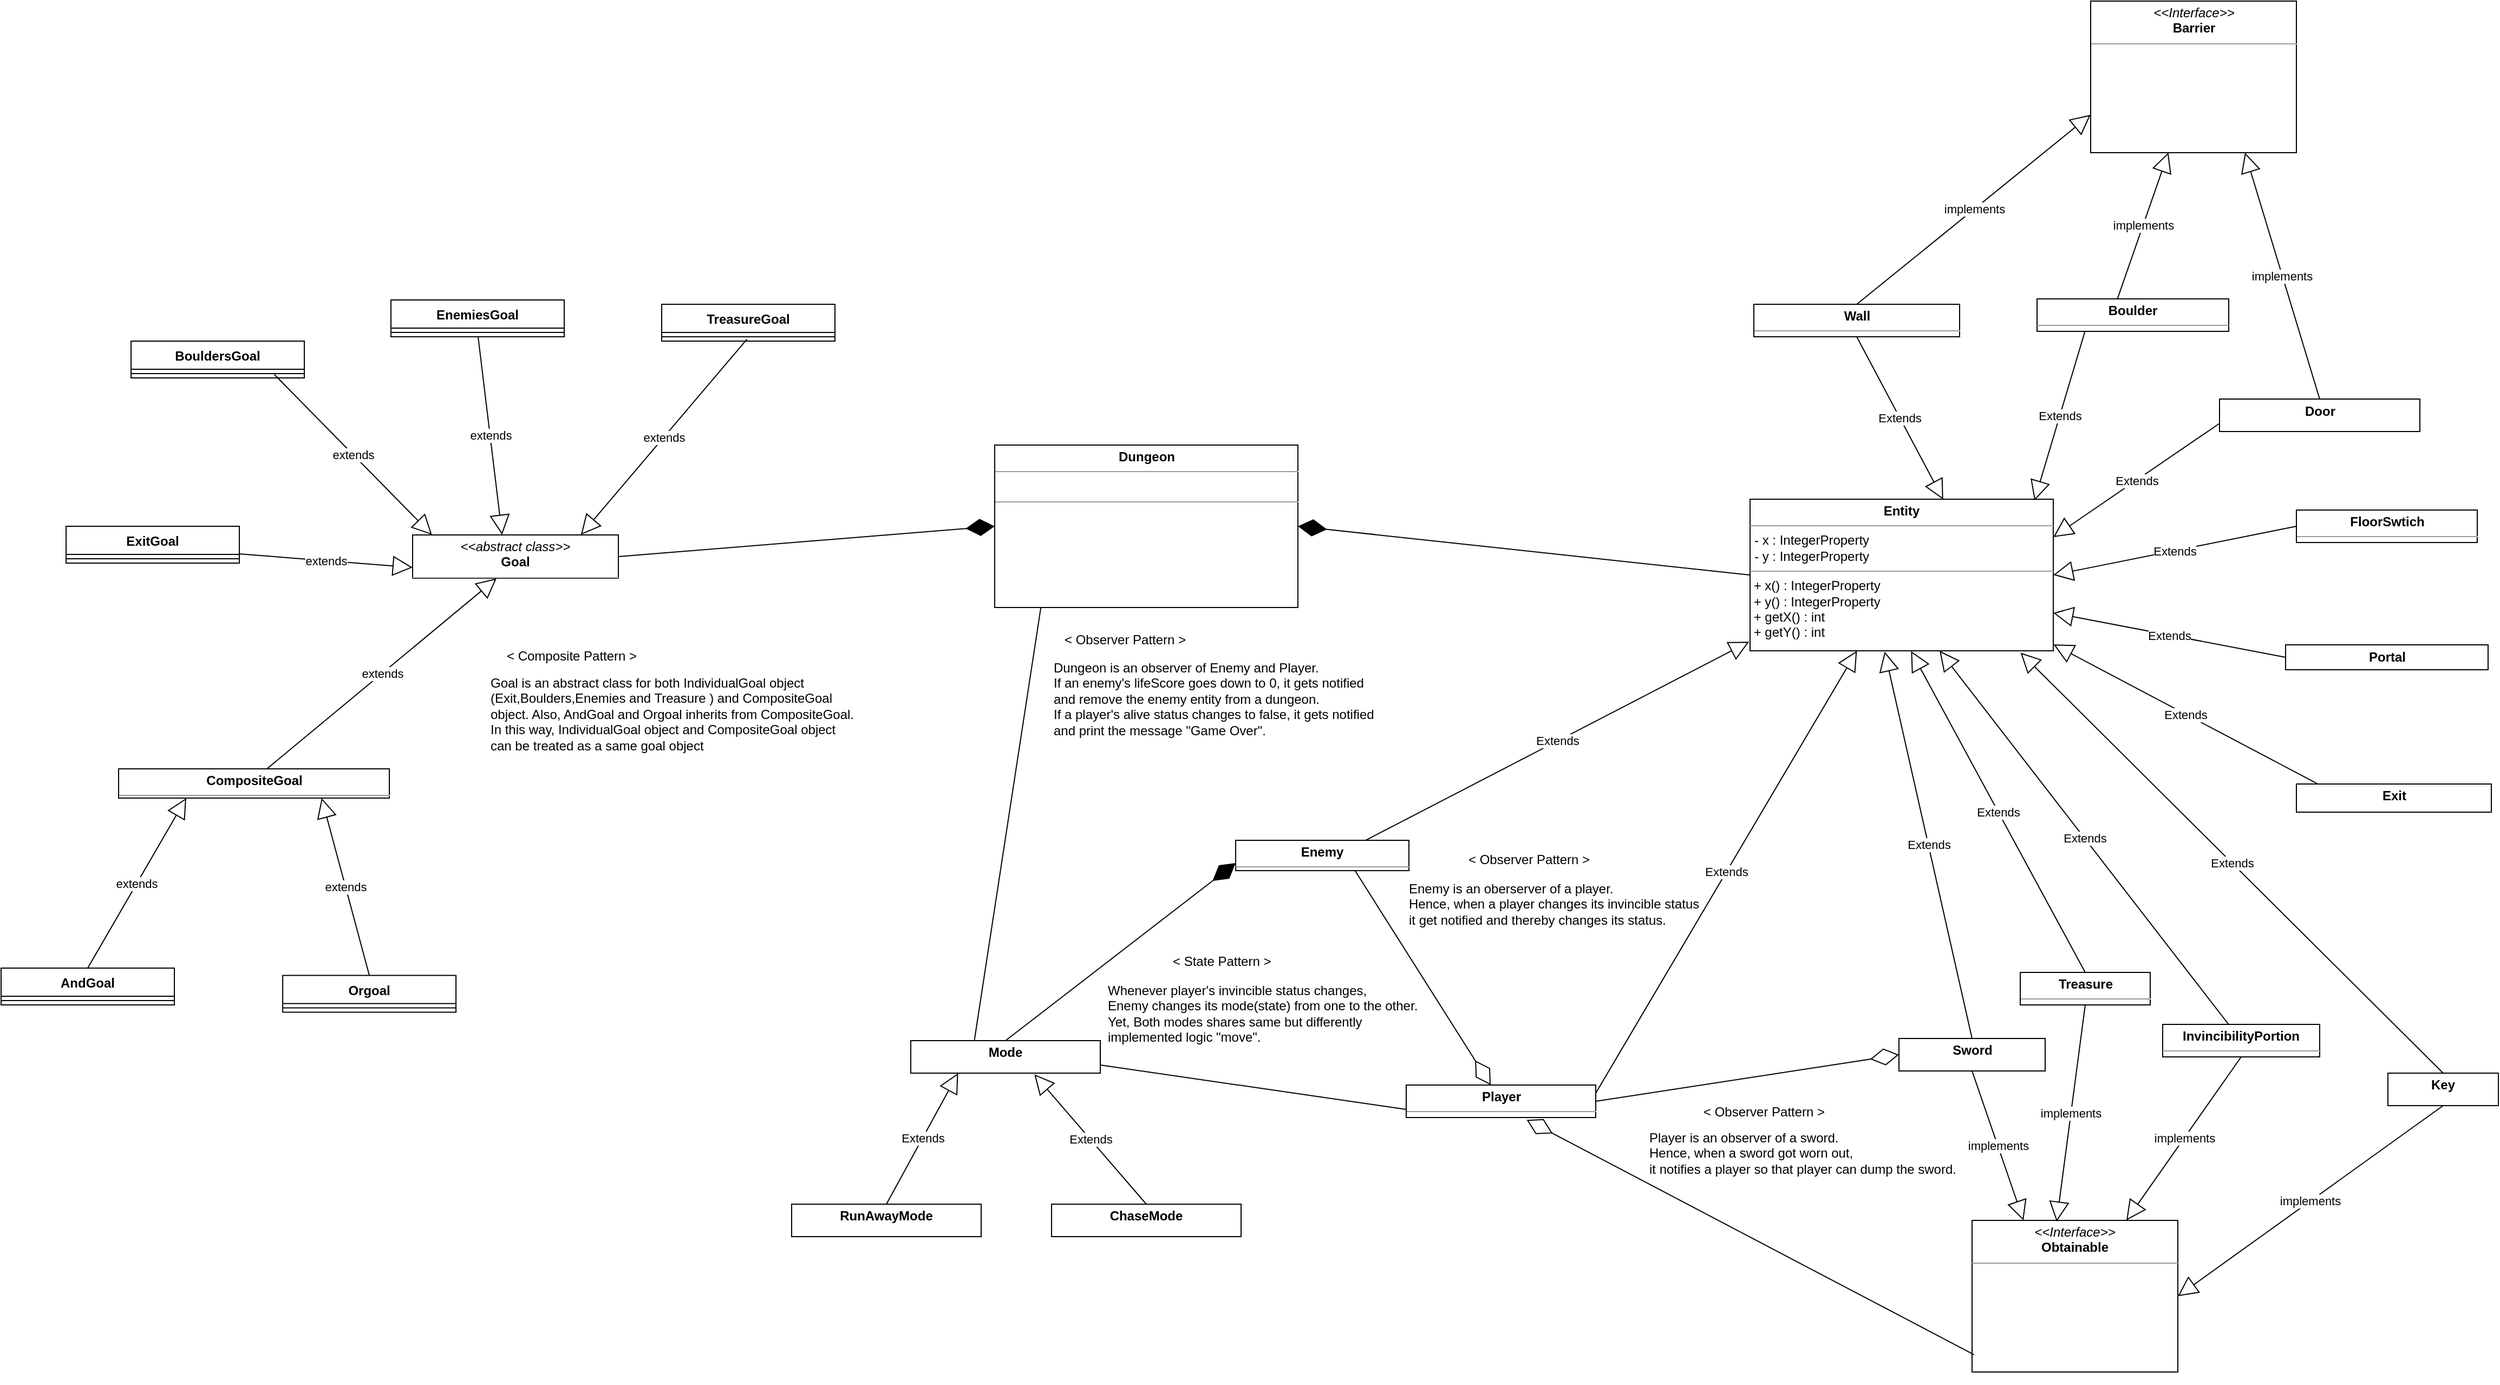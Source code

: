 <mxfile version="12.1.9" type="device" pages="1"><diagram id="E_0TSlWuM0WFDBcWWa2d" name="Page-1"><mxGraphModel dx="4567" dy="940" grid="1" gridSize="10" guides="1" tooltips="1" connect="1" arrows="1" fold="1" page="1" pageScale="1" pageWidth="850" pageHeight="1100" math="0" shadow="0"><root><mxCell id="0"/><mxCell id="1" parent="0"/><mxCell id="bR4U5tetPSgbfvwcqKnJ-1" value="&lt;p style=&quot;margin: 0px ; margin-top: 4px ; text-align: center&quot;&gt;&lt;b&gt;Dungeon&lt;/b&gt;&lt;br&gt;&lt;/p&gt;&lt;hr size=&quot;1&quot;&gt;&lt;p style=&quot;margin: 0px ; margin-left: 4px&quot;&gt;&lt;/p&gt;&lt;br&gt;&lt;hr size=&quot;1&quot;&gt;&lt;p style=&quot;margin: 0px ; margin-left: 4px&quot;&gt;&lt;br&gt;&lt;/p&gt;" style="verticalAlign=top;align=left;overflow=fill;fontSize=12;fontFamily=Helvetica;html=1;" parent="1" vertex="1"><mxGeometry x="-892.5" y="1360" width="280" height="150" as="geometry"/></mxCell><mxCell id="bR4U5tetPSgbfvwcqKnJ-4" value="&lt;p style=&quot;margin: 0px ; margin-top: 4px ; text-align: center&quot;&gt;&lt;b&gt;Entity&lt;/b&gt;&lt;br&gt;&lt;/p&gt;&lt;hr size=&quot;1&quot;&gt;&lt;p style=&quot;margin: 0px ; margin-left: 4px&quot;&gt;- x : IntegerProperty&lt;/p&gt;&lt;p style=&quot;margin: 0px ; margin-left: 4px&quot;&gt;- y : IntegerProperty&lt;/p&gt;&lt;hr size=&quot;1&quot;&gt;&lt;div&gt;&amp;nbsp;+ x() : IntegerProperty&lt;/div&gt;&lt;div&gt;&amp;nbsp;+ y() : IntegerProperty&lt;/div&gt;&lt;div&gt;&amp;nbsp;+ getX() : int &lt;/div&gt;&lt;div&gt;&amp;nbsp;+ getY() : int&lt;br&gt;&lt;/div&gt;" style="verticalAlign=top;align=left;overflow=fill;fontSize=12;fontFamily=Helvetica;html=1;" parent="1" vertex="1"><mxGeometry x="-195" y="1410" width="280" height="140" as="geometry"/></mxCell><mxCell id="bR4U5tetPSgbfvwcqKnJ-6" value="&lt;p style=&quot;margin: 0px ; margin-top: 4px ; text-align: center&quot;&gt;&lt;b&gt;Wall&lt;/b&gt;&lt;br&gt;&lt;/p&gt;&lt;hr size=&quot;1&quot;&gt;&lt;p style=&quot;margin: 0px ; margin-left: 4px&quot;&gt;- &lt;br&gt;&lt;/p&gt;&lt;hr size=&quot;1&quot;&gt;&lt;p style=&quot;margin: 0px ; margin-left: 4px&quot;&gt;+ &lt;br&gt;&lt;/p&gt;" style="verticalAlign=top;align=left;overflow=fill;fontSize=12;fontFamily=Helvetica;html=1;" parent="1" vertex="1"><mxGeometry x="-191.5" y="1230" width="190" height="30" as="geometry"/></mxCell><mxCell id="bR4U5tetPSgbfvwcqKnJ-33" value="Extends" style="endArrow=block;endSize=16;endFill=0;html=1;exitX=0.5;exitY=1;exitDx=0;exitDy=0;entryX=0.637;entryY=0.002;entryDx=0;entryDy=0;entryPerimeter=0;" parent="1" source="bR4U5tetPSgbfvwcqKnJ-6" target="bR4U5tetPSgbfvwcqKnJ-4" edge="1"><mxGeometry width="160" relative="1" as="geometry"><mxPoint x="579" y="2010.99" as="sourcePoint"/><mxPoint x="72.247" y="1520" as="targetPoint"/></mxGeometry></mxCell><mxCell id="bR4U5tetPSgbfvwcqKnJ-34" value="&lt;p style=&quot;margin: 0px ; margin-top: 4px ; text-align: center&quot;&gt;&lt;b&gt;Treasure&lt;/b&gt;&lt;br&gt;&lt;/p&gt;&lt;hr size=&quot;1&quot;&gt;&lt;p style=&quot;margin: 0px ; margin-left: 4px&quot;&gt;- &lt;br&gt;&lt;/p&gt;&lt;hr size=&quot;1&quot;&gt;&lt;p style=&quot;margin: 0px ; margin-left: 4px&quot;&gt;-&lt;br&gt;&lt;/p&gt;" style="verticalAlign=top;align=left;overflow=fill;fontSize=12;fontFamily=Helvetica;html=1;" parent="1" vertex="1"><mxGeometry x="54.5" y="1847" width="120" height="30" as="geometry"/></mxCell><mxCell id="bR4U5tetPSgbfvwcqKnJ-36" value="&lt;p style=&quot;margin: 0px ; margin-top: 4px ; text-align: center&quot;&gt;&lt;b&gt;Sword&lt;/b&gt;&lt;/p&gt;" style="verticalAlign=top;align=left;overflow=fill;fontSize=12;fontFamily=Helvetica;html=1;" parent="1" vertex="1"><mxGeometry x="-57.5" y="1908" width="135" height="30" as="geometry"/></mxCell><mxCell id="bR4U5tetPSgbfvwcqKnJ-37" value="&lt;p style=&quot;margin: 0px ; margin-top: 4px ; text-align: center&quot;&gt;&lt;b&gt;Key&lt;/b&gt;&lt;/p&gt;" style="verticalAlign=top;align=left;overflow=fill;fontSize=12;fontFamily=Helvetica;html=1;" parent="1" vertex="1"><mxGeometry x="394" y="1940" width="102" height="30" as="geometry"/></mxCell><mxCell id="bR4U5tetPSgbfvwcqKnJ-38" value="&lt;p style=&quot;margin: 0px ; margin-top: 4px ; text-align: center&quot;&gt;&lt;b&gt;InvincibilityPortion&lt;/b&gt;&lt;br&gt;&lt;/p&gt;&lt;hr size=&quot;1&quot;&gt;&lt;p style=&quot;margin: 0px ; margin-left: 4px&quot;&gt;-&amp;nbsp;&lt;/p&gt;&lt;hr size=&quot;1&quot;&gt;&lt;p style=&quot;margin: 0px ; margin-left: 4px&quot;&gt;-&lt;br&gt;&lt;/p&gt;" style="verticalAlign=top;align=left;overflow=fill;fontSize=12;fontFamily=Helvetica;html=1;" parent="1" vertex="1"><mxGeometry x="186" y="1895" width="145" height="30" as="geometry"/></mxCell><mxCell id="bR4U5tetPSgbfvwcqKnJ-43" value="&lt;p style=&quot;margin: 0px ; margin-top: 4px ; text-align: center&quot;&gt;&lt;b&gt;Boulder&lt;/b&gt;&lt;br&gt;&lt;/p&gt;&lt;hr size=&quot;1&quot;&gt;&lt;p style=&quot;margin: 0px ; margin-left: 4px&quot;&gt;&lt;br&gt;&lt;/p&gt;" style="verticalAlign=top;align=left;overflow=fill;fontSize=12;fontFamily=Helvetica;html=1;" parent="1" vertex="1"><mxGeometry x="70" y="1225" width="177" height="30" as="geometry"/></mxCell><mxCell id="bR4U5tetPSgbfvwcqKnJ-44" value="&lt;p style=&quot;margin: 0px ; margin-top: 4px ; text-align: center&quot;&gt;&lt;b&gt;Door&lt;/b&gt;&lt;/p&gt;" style="verticalAlign=top;align=left;overflow=fill;fontSize=12;fontFamily=Helvetica;html=1;" parent="1" vertex="1"><mxGeometry x="238.5" y="1317.5" width="185" height="30" as="geometry"/></mxCell><mxCell id="bR4U5tetPSgbfvwcqKnJ-45" value="&lt;p style=&quot;margin: 0px ; margin-top: 4px ; text-align: center&quot;&gt;&lt;b&gt;FloorSwtich&lt;/b&gt;&lt;br&gt;&lt;/p&gt;&lt;hr size=&quot;1&quot;&gt;&lt;p style=&quot;margin: 0px ; margin-left: 4px&quot;&gt;&lt;br&gt;&lt;/p&gt;" style="verticalAlign=top;align=left;overflow=fill;fontSize=12;fontFamily=Helvetica;html=1;" parent="1" vertex="1"><mxGeometry x="309.5" y="1420" width="167" height="30" as="geometry"/></mxCell><mxCell id="bR4U5tetPSgbfvwcqKnJ-46" value="&lt;p style=&quot;margin: 0px ; margin-top: 4px ; text-align: center&quot;&gt;&lt;b&gt;Portal&lt;/b&gt;&lt;br&gt;&lt;/p&gt;&lt;hr size=&quot;1&quot;&gt;&lt;p style=&quot;margin: 0px ; margin-left: 4px&quot;&gt;&lt;br&gt;&lt;/p&gt;" style="verticalAlign=top;align=left;overflow=fill;fontSize=12;fontFamily=Helvetica;html=1;" parent="1" vertex="1"><mxGeometry x="299.5" y="1544.5" width="187" height="23" as="geometry"/></mxCell><mxCell id="bR4U5tetPSgbfvwcqKnJ-47" value="Extends" style="endArrow=block;endSize=16;endFill=0;html=1;entryX=0.938;entryY=0.009;entryDx=0;entryDy=0;entryPerimeter=0;exitX=0.25;exitY=1;exitDx=0;exitDy=0;" parent="1" source="bR4U5tetPSgbfvwcqKnJ-43" target="bR4U5tetPSgbfvwcqKnJ-4" edge="1"><mxGeometry width="160" relative="1" as="geometry"><mxPoint x="120" y="1242" as="sourcePoint"/><mxPoint x="48.36" y="1390.28" as="targetPoint"/></mxGeometry></mxCell><mxCell id="bR4U5tetPSgbfvwcqKnJ-48" value="Extends" style="endArrow=block;endSize=16;endFill=0;html=1;exitX=0;exitY=0.75;exitDx=0;exitDy=0;entryX=1;entryY=0.25;entryDx=0;entryDy=0;" parent="1" source="bR4U5tetPSgbfvwcqKnJ-44" target="bR4U5tetPSgbfvwcqKnJ-4" edge="1"><mxGeometry width="160" relative="1" as="geometry"><mxPoint x="403.34" y="1101.99" as="sourcePoint"/><mxPoint x="158.4" y="1395.32" as="targetPoint"/></mxGeometry></mxCell><mxCell id="bR4U5tetPSgbfvwcqKnJ-49" value="Extends" style="endArrow=block;endSize=16;endFill=0;html=1;exitX=0;exitY=0.5;exitDx=0;exitDy=0;entryX=1;entryY=0.5;entryDx=0;entryDy=0;" parent="1" source="bR4U5tetPSgbfvwcqKnJ-45" target="bR4U5tetPSgbfvwcqKnJ-4" edge="1"><mxGeometry width="160" relative="1" as="geometry"><mxPoint x="710" y="1217.5" as="sourcePoint"/><mxPoint x="150" y="1425" as="targetPoint"/></mxGeometry></mxCell><mxCell id="bR4U5tetPSgbfvwcqKnJ-50" value="Extends" style="endArrow=block;endSize=16;endFill=0;html=1;exitX=0;exitY=0.5;exitDx=0;exitDy=0;entryX=1;entryY=0.75;entryDx=0;entryDy=0;" parent="1" source="bR4U5tetPSgbfvwcqKnJ-46" target="bR4U5tetPSgbfvwcqKnJ-4" edge="1"><mxGeometry width="160" relative="1" as="geometry"><mxPoint x="710" y="1415" as="sourcePoint"/><mxPoint x="150" y="1460" as="targetPoint"/></mxGeometry></mxCell><mxCell id="bR4U5tetPSgbfvwcqKnJ-53" value="&lt;p style=&quot;margin: 0px ; margin-top: 4px ; text-align: center&quot;&gt;&lt;b&gt;CompositeGoal&lt;/b&gt;&lt;br&gt;&lt;/p&gt;&lt;hr size=&quot;1&quot;&gt;&lt;p style=&quot;margin: 0px ; margin-left: 4px&quot;&gt;&lt;br&gt;&lt;/p&gt;" style="verticalAlign=top;align=left;overflow=fill;fontSize=12;fontFamily=Helvetica;html=1;" parent="1" vertex="1"><mxGeometry x="-1701.5" y="1659" width="250" height="27" as="geometry"/></mxCell><mxCell id="bR4U5tetPSgbfvwcqKnJ-56" value="extends" style="endArrow=block;endSize=16;endFill=0;html=1;entryX=0.094;entryY=-0.003;entryDx=0;entryDy=0;exitX=0.827;exitY=0.601;exitDx=0;exitDy=0;exitPerimeter=0;entryPerimeter=0;" parent="1" source="Dd_zekx3HYNFnFMwgpyJ-26" target="CNLxFjKeIDIiZvCMKy5o-73" edge="1"><mxGeometry width="160" relative="1" as="geometry"><mxPoint x="-1578" y="1343" as="sourcePoint"/><mxPoint x="-1438.1" y="1428.59" as="targetPoint"/></mxGeometry></mxCell><mxCell id="bR4U5tetPSgbfvwcqKnJ-57" value="extends" style="endArrow=block;endSize=16;endFill=0;html=1;entryX=0.75;entryY=1;entryDx=0;entryDy=0;exitX=0.5;exitY=0;exitDx=0;exitDy=0;" parent="1" source="Dd_zekx3HYNFnFMwgpyJ-20" target="bR4U5tetPSgbfvwcqKnJ-53" edge="1"><mxGeometry width="160" relative="1" as="geometry"><mxPoint x="-1440" y="1613" as="sourcePoint"/><mxPoint x="-1520" y="1573" as="targetPoint"/></mxGeometry></mxCell><mxCell id="bR4U5tetPSgbfvwcqKnJ-58" value="" style="endArrow=diamondThin;endFill=1;endSize=24;html=1;exitX=1;exitY=0.5;exitDx=0;exitDy=0;entryX=0;entryY=0.5;entryDx=0;entryDy=0;" parent="1" source="CNLxFjKeIDIiZvCMKy5o-73" target="bR4U5tetPSgbfvwcqKnJ-1" edge="1"><mxGeometry width="160" relative="1" as="geometry"><mxPoint x="-1251.52" y="1477.516" as="sourcePoint"/><mxPoint x="-140" y="1020" as="targetPoint"/></mxGeometry></mxCell><mxCell id="bR4U5tetPSgbfvwcqKnJ-59" value="" style="endArrow=diamondThin;endFill=1;endSize=24;html=1;exitX=0;exitY=0.5;exitDx=0;exitDy=0;entryX=1;entryY=0.5;entryDx=0;entryDy=0;" parent="1" source="bR4U5tetPSgbfvwcqKnJ-4" target="bR4U5tetPSgbfvwcqKnJ-1" edge="1"><mxGeometry width="160" relative="1" as="geometry"><mxPoint x="-900" y="1497.5" as="sourcePoint"/><mxPoint x="-640" y="1460" as="targetPoint"/></mxGeometry></mxCell><mxCell id="bR4U5tetPSgbfvwcqKnJ-63" value="&amp;lt; State Pattern &amp;gt;" style="text;html=1;resizable=0;points=[];autosize=1;align=left;verticalAlign=top;spacingTop=-4;" parent="1" vertex="1"><mxGeometry x="-730" y="1827" width="110" height="20" as="geometry"/></mxCell><mxCell id="bR4U5tetPSgbfvwcqKnJ-64" value="&lt;p style=&quot;margin: 0px ; margin-top: 4px ; text-align: center&quot;&gt;&lt;b&gt;Exit&lt;/b&gt;&lt;/p&gt;" style="verticalAlign=top;align=left;overflow=fill;fontSize=12;fontFamily=Helvetica;html=1;" parent="1" vertex="1"><mxGeometry x="309.5" y="1673" width="180" height="26" as="geometry"/></mxCell><mxCell id="bR4U5tetPSgbfvwcqKnJ-65" value="Extends" style="endArrow=block;endSize=16;endFill=0;html=1;exitX=0.111;exitY=0.004;exitDx=0;exitDy=0;entryX=1.001;entryY=0.958;entryDx=0;entryDy=0;entryPerimeter=0;exitPerimeter=0;" parent="1" source="bR4U5tetPSgbfvwcqKnJ-64" target="bR4U5tetPSgbfvwcqKnJ-4" edge="1"><mxGeometry width="160" relative="1" as="geometry"><mxPoint x="542.5" y="1542.5" as="sourcePoint"/><mxPoint x="150" y="1495" as="targetPoint"/></mxGeometry></mxCell><mxCell id="Dd_zekx3HYNFnFMwgpyJ-5" value="AndGoal" style="swimlane;fontStyle=1;align=center;verticalAlign=top;childLayout=stackLayout;horizontal=1;startSize=26;horizontalStack=0;resizeParent=1;resizeParentMax=0;resizeLast=0;collapsible=1;marginBottom=0;" parent="1" vertex="1"><mxGeometry x="-1810" y="1843" width="160" height="34" as="geometry"/></mxCell><mxCell id="Dd_zekx3HYNFnFMwgpyJ-7" value="" style="line;strokeWidth=1;fillColor=none;align=left;verticalAlign=middle;spacingTop=-1;spacingLeft=3;spacingRight=3;rotatable=0;labelPosition=right;points=[];portConstraint=eastwest;" parent="Dd_zekx3HYNFnFMwgpyJ-5" vertex="1"><mxGeometry y="26" width="160" height="8" as="geometry"/></mxCell><mxCell id="Dd_zekx3HYNFnFMwgpyJ-20" value="Orgoal" style="swimlane;fontStyle=1;align=center;verticalAlign=top;childLayout=stackLayout;horizontal=1;startSize=26;horizontalStack=0;resizeParent=1;resizeParentMax=0;resizeLast=0;collapsible=1;marginBottom=0;" parent="1" vertex="1"><mxGeometry x="-1549.95" y="1849.75" width="160" height="34" as="geometry"/></mxCell><mxCell id="Dd_zekx3HYNFnFMwgpyJ-22" value="" style="line;strokeWidth=1;fillColor=none;align=left;verticalAlign=middle;spacingTop=-1;spacingLeft=3;spacingRight=3;rotatable=0;labelPosition=right;points=[];portConstraint=eastwest;" parent="Dd_zekx3HYNFnFMwgpyJ-20" vertex="1"><mxGeometry y="26" width="160" height="8" as="geometry"/></mxCell><mxCell id="Dd_zekx3HYNFnFMwgpyJ-24" value="BouldersGoal" style="swimlane;fontStyle=1;align=center;verticalAlign=top;childLayout=stackLayout;horizontal=1;startSize=26;horizontalStack=0;resizeParent=1;resizeParentMax=0;resizeLast=0;collapsible=1;marginBottom=0;" parent="1" vertex="1"><mxGeometry x="-1690" y="1264" width="160" height="34" as="geometry"/></mxCell><mxCell id="Dd_zekx3HYNFnFMwgpyJ-26" value="" style="line;strokeWidth=1;fillColor=none;align=left;verticalAlign=middle;spacingTop=-1;spacingLeft=3;spacingRight=3;rotatable=0;labelPosition=right;points=[];portConstraint=eastwest;" parent="Dd_zekx3HYNFnFMwgpyJ-24" vertex="1"><mxGeometry y="26" width="160" height="8" as="geometry"/></mxCell><mxCell id="Dd_zekx3HYNFnFMwgpyJ-32" value="extends" style="endArrow=block;endSize=16;endFill=0;html=1;entryX=0.25;entryY=1;entryDx=0;entryDy=0;exitX=0.5;exitY=0;exitDx=0;exitDy=0;" parent="1" source="Dd_zekx3HYNFnFMwgpyJ-5" target="bR4U5tetPSgbfvwcqKnJ-53" edge="1"><mxGeometry width="160" relative="1" as="geometry"><mxPoint x="-1530" y="1793" as="sourcePoint"/><mxPoint x="-1670" y="1694.5" as="targetPoint"/></mxGeometry></mxCell><mxCell id="Dd_zekx3HYNFnFMwgpyJ-33" value="extends" style="endArrow=block;endSize=16;endFill=0;html=1;entryX=0.408;entryY=1.003;entryDx=0;entryDy=0;entryPerimeter=0;exitX=0.55;exitY=-0.016;exitDx=0;exitDy=0;exitPerimeter=0;" parent="1" source="bR4U5tetPSgbfvwcqKnJ-53" target="CNLxFjKeIDIiZvCMKy5o-73" edge="1"><mxGeometry width="160" relative="1" as="geometry"><mxPoint x="-1665" y="1543" as="sourcePoint"/><mxPoint x="-1416.44" y="1534.404" as="targetPoint"/></mxGeometry></mxCell><mxCell id="Dd_zekx3HYNFnFMwgpyJ-34" value="EnemiesGoal" style="swimlane;fontStyle=1;align=center;verticalAlign=top;childLayout=stackLayout;horizontal=1;startSize=26;horizontalStack=0;resizeParent=1;resizeParentMax=0;resizeLast=0;collapsible=1;marginBottom=0;" parent="1" vertex="1"><mxGeometry x="-1450" y="1226" width="160" height="34" as="geometry"/></mxCell><mxCell id="Dd_zekx3HYNFnFMwgpyJ-36" value="" style="line;strokeWidth=1;fillColor=none;align=left;verticalAlign=middle;spacingTop=-1;spacingLeft=3;spacingRight=3;rotatable=0;labelPosition=right;points=[];portConstraint=eastwest;" parent="Dd_zekx3HYNFnFMwgpyJ-34" vertex="1"><mxGeometry y="26" width="160" height="8" as="geometry"/></mxCell><mxCell id="Dd_zekx3HYNFnFMwgpyJ-39" value="TreasureGoal" style="swimlane;fontStyle=1;align=center;verticalAlign=top;childLayout=stackLayout;horizontal=1;startSize=26;horizontalStack=0;resizeParent=1;resizeParentMax=0;resizeLast=0;collapsible=1;marginBottom=0;" parent="1" vertex="1"><mxGeometry x="-1200" y="1230" width="160" height="34" as="geometry"/></mxCell><mxCell id="Dd_zekx3HYNFnFMwgpyJ-41" value="" style="line;strokeWidth=1;fillColor=none;align=left;verticalAlign=middle;spacingTop=-1;spacingLeft=3;spacingRight=3;rotatable=0;labelPosition=right;points=[];portConstraint=eastwest;" parent="Dd_zekx3HYNFnFMwgpyJ-39" vertex="1"><mxGeometry y="26" width="160" height="8" as="geometry"/></mxCell><mxCell id="Dd_zekx3HYNFnFMwgpyJ-43" value="extends" style="endArrow=block;endSize=16;endFill=0;html=1;exitX=0.492;exitY=0.793;exitDx=0;exitDy=0;entryX=0.818;entryY=-0.003;entryDx=0;entryDy=0;exitPerimeter=0;entryPerimeter=0;" parent="1" source="Dd_zekx3HYNFnFMwgpyJ-41" target="CNLxFjKeIDIiZvCMKy5o-73" edge="1"><mxGeometry width="160" relative="1" as="geometry"><mxPoint x="-1130.4" y="1287.004" as="sourcePoint"/><mxPoint x="-1257.98" y="1429.226" as="targetPoint"/></mxGeometry></mxCell><mxCell id="Dd_zekx3HYNFnFMwgpyJ-44" value="ExitGoal" style="swimlane;fontStyle=1;align=center;verticalAlign=top;childLayout=stackLayout;horizontal=1;startSize=26;horizontalStack=0;resizeParent=1;resizeParentMax=0;resizeLast=0;collapsible=1;marginBottom=0;" parent="1" vertex="1"><mxGeometry x="-1750" y="1435" width="160" height="34" as="geometry"/></mxCell><mxCell id="Dd_zekx3HYNFnFMwgpyJ-46" value="" style="line;strokeWidth=1;fillColor=none;align=left;verticalAlign=middle;spacingTop=-1;spacingLeft=3;spacingRight=3;rotatable=0;labelPosition=right;points=[];portConstraint=eastwest;" parent="Dd_zekx3HYNFnFMwgpyJ-44" vertex="1"><mxGeometry y="26" width="160" height="8" as="geometry"/></mxCell><mxCell id="CNLxFjKeIDIiZvCMKy5o-1" value="extends" style="endArrow=block;endSize=16;endFill=0;html=1;entryX=0;entryY=0.75;entryDx=0;entryDy=0;exitX=1;exitY=0.75;exitDx=0;exitDy=0;" parent="1" source="Dd_zekx3HYNFnFMwgpyJ-44" target="CNLxFjKeIDIiZvCMKy5o-73" edge="1"><mxGeometry width="160" relative="1" as="geometry"><mxPoint x="-1659.52" y="1473.856" as="sourcePoint"/><mxPoint x="-1441.9" y="1475.4" as="targetPoint"/></mxGeometry></mxCell><mxCell id="bR4U5tetPSgbfvwcqKnJ-3" value="&lt;p style=&quot;margin: 0px ; margin-top: 4px ; text-align: center&quot;&gt;&lt;b&gt;Player&lt;/b&gt;&lt;br&gt;&lt;/p&gt;&lt;hr size=&quot;1&quot;&gt;&lt;p style=&quot;margin: 0px ; margin-left: 4px&quot;&gt;&lt;br&gt;&lt;/p&gt;" style="verticalAlign=top;align=left;overflow=fill;fontSize=12;fontFamily=Helvetica;html=1;" parent="1" vertex="1"><mxGeometry x="-512.5" y="1951" width="175" height="30" as="geometry"/></mxCell><mxCell id="bR4U5tetPSgbfvwcqKnJ-26" value="&lt;p style=&quot;margin: 0px ; margin-top: 4px ; text-align: center&quot;&gt;&lt;b&gt;Enemy&lt;/b&gt;&lt;br&gt;&lt;/p&gt;&lt;hr size=&quot;1&quot;&gt;&lt;p style=&quot;margin: 0px ; margin-left: 4px&quot;&gt;&lt;br&gt;&lt;/p&gt;" style="verticalAlign=top;align=left;overflow=fill;fontSize=12;fontFamily=Helvetica;html=1;" parent="1" vertex="1"><mxGeometry x="-670" y="1725" width="160" height="28" as="geometry"/></mxCell><mxCell id="CNLxFjKeIDIiZvCMKy5o-11" value="Extends" style="endArrow=block;endSize=16;endFill=0;html=1;exitX=0.5;exitY=0;exitDx=0;exitDy=0;entryX=0.444;entryY=1.005;entryDx=0;entryDy=0;entryPerimeter=0;" parent="1" source="bR4U5tetPSgbfvwcqKnJ-36" target="bR4U5tetPSgbfvwcqKnJ-4" edge="1"><mxGeometry width="160" relative="1" as="geometry"><mxPoint x="453.48" y="1634.104" as="sourcePoint"/><mxPoint x="-80" y="1552" as="targetPoint"/></mxGeometry></mxCell><mxCell id="CNLxFjKeIDIiZvCMKy5o-12" value="Extends" style="endArrow=block;endSize=16;endFill=0;html=1;exitX=0.5;exitY=0;exitDx=0;exitDy=0;entryX=0.531;entryY=1.002;entryDx=0;entryDy=0;entryPerimeter=0;" parent="1" source="bR4U5tetPSgbfvwcqKnJ-34" target="bR4U5tetPSgbfvwcqKnJ-4" edge="1"><mxGeometry width="160" relative="1" as="geometry"><mxPoint x="-282.5" y="1675" as="sourcePoint"/><mxPoint x="-115.0" y="1560" as="targetPoint"/></mxGeometry></mxCell><mxCell id="CNLxFjKeIDIiZvCMKy5o-13" value="Extends" style="endArrow=block;endSize=16;endFill=0;html=1;entryX=0.625;entryY=1;entryDx=0;entryDy=0;entryPerimeter=0;" parent="1" source="bR4U5tetPSgbfvwcqKnJ-38" target="bR4U5tetPSgbfvwcqKnJ-4" edge="1"><mxGeometry width="160" relative="1" as="geometry"><mxPoint x="-155.0" y="1720" as="sourcePoint"/><mxPoint x="-115.0" y="1560" as="targetPoint"/></mxGeometry></mxCell><mxCell id="CNLxFjKeIDIiZvCMKy5o-14" value="Extends" style="endArrow=block;endSize=16;endFill=0;html=1;entryX=0.892;entryY=1.012;entryDx=0;entryDy=0;entryPerimeter=0;exitX=0.5;exitY=0;exitDx=0;exitDy=0;" parent="1" source="bR4U5tetPSgbfvwcqKnJ-37" target="bR4U5tetPSgbfvwcqKnJ-4" edge="1"><mxGeometry width="160" relative="1" as="geometry"><mxPoint x="-5.737" y="1830" as="sourcePoint"/><mxPoint x="-10.0" y="1560" as="targetPoint"/></mxGeometry></mxCell><mxCell id="CNLxFjKeIDIiZvCMKy5o-20" value="&lt;p style=&quot;margin: 0px ; margin-top: 4px ; text-align: center&quot;&gt;&lt;b&gt;Mode&lt;/b&gt;&lt;/p&gt;" style="verticalAlign=top;align=left;overflow=fill;fontSize=12;fontFamily=Helvetica;html=1;" parent="1" vertex="1"><mxGeometry x="-970" y="1910" width="175" height="30" as="geometry"/></mxCell><mxCell id="CNLxFjKeIDIiZvCMKy5o-22" value="&lt;p style=&quot;margin: 0px ; margin-top: 4px ; text-align: center&quot;&gt;&lt;i&gt;&amp;lt;&amp;lt;Interface&amp;gt;&amp;gt;&lt;/i&gt;&lt;br&gt;&lt;b&gt;Obtainable&lt;/b&gt;&lt;/p&gt;&lt;hr size=&quot;1&quot;&gt;&amp;nbsp;" style="verticalAlign=top;align=left;overflow=fill;fontSize=12;fontFamily=Helvetica;html=1;" parent="1" vertex="1"><mxGeometry x="10" y="2076" width="190" height="140" as="geometry"/></mxCell><mxCell id="CNLxFjKeIDIiZvCMKy5o-23" value="" style="endArrow=diamondThin;endFill=0;endSize=24;html=1;exitX=0.01;exitY=0.886;exitDx=0;exitDy=0;entryX=0.636;entryY=1.071;entryDx=0;entryDy=0;exitPerimeter=0;entryPerimeter=0;" parent="1" source="CNLxFjKeIDIiZvCMKy5o-22" target="bR4U5tetPSgbfvwcqKnJ-3" edge="1"><mxGeometry width="160" relative="1" as="geometry"><mxPoint x="-490" y="2070" as="sourcePoint"/><mxPoint x="-470.0" y="2070" as="targetPoint"/></mxGeometry></mxCell><mxCell id="CNLxFjKeIDIiZvCMKy5o-24" value="implements" style="endArrow=block;endSize=16;endFill=0;html=1;exitX=0.5;exitY=1;exitDx=0;exitDy=0;entryX=0.25;entryY=0;entryDx=0;entryDy=0;" parent="1" source="bR4U5tetPSgbfvwcqKnJ-36" target="CNLxFjKeIDIiZvCMKy5o-22" edge="1"><mxGeometry width="160" relative="1" as="geometry"><mxPoint x="-255.0" y="2070" as="sourcePoint"/><mxPoint x="-70" y="1890" as="targetPoint"/></mxGeometry></mxCell><mxCell id="CNLxFjKeIDIiZvCMKy5o-25" value="implements" style="endArrow=block;endSize=16;endFill=0;html=1;exitX=0.5;exitY=1;exitDx=0;exitDy=0;entryX=0.411;entryY=0.008;entryDx=0;entryDy=0;entryPerimeter=0;" parent="1" source="bR4U5tetPSgbfvwcqKnJ-34" target="CNLxFjKeIDIiZvCMKy5o-22" edge="1"><mxGeometry width="160" relative="1" as="geometry"><mxPoint x="-40.0" y="2070" as="sourcePoint"/><mxPoint x="-58.86" y="1878.88" as="targetPoint"/></mxGeometry></mxCell><mxCell id="CNLxFjKeIDIiZvCMKy5o-26" value="implements" style="endArrow=block;endSize=16;endFill=0;html=1;exitX=0.5;exitY=1;exitDx=0;exitDy=0;entryX=0.75;entryY=0;entryDx=0;entryDy=0;" parent="1" source="bR4U5tetPSgbfvwcqKnJ-38" target="CNLxFjKeIDIiZvCMKy5o-22" edge="1"><mxGeometry width="160" relative="1" as="geometry"><mxPoint x="172.5" y="2070" as="sourcePoint"/><mxPoint x="-12.5" y="1880" as="targetPoint"/></mxGeometry></mxCell><mxCell id="CNLxFjKeIDIiZvCMKy5o-27" value="implements" style="endArrow=block;endSize=16;endFill=0;html=1;exitX=0.5;exitY=1;exitDx=0;exitDy=0;entryX=1;entryY=0.5;entryDx=0;entryDy=0;" parent="1" source="bR4U5tetPSgbfvwcqKnJ-37" target="CNLxFjKeIDIiZvCMKy5o-22" edge="1"><mxGeometry width="160" relative="1" as="geometry"><mxPoint x="375.31" y="2067.66" as="sourcePoint"/><mxPoint x="82.5" y="1880" as="targetPoint"/></mxGeometry></mxCell><mxCell id="CNLxFjKeIDIiZvCMKy5o-33" value="Extends" style="endArrow=block;endSize=16;endFill=0;html=1;exitX=1;exitY=0.25;exitDx=0;exitDy=0;" parent="1" source="bR4U5tetPSgbfvwcqKnJ-3" target="bR4U5tetPSgbfvwcqKnJ-4" edge="1"><mxGeometry width="160" relative="1" as="geometry"><mxPoint x="-202.5" y="1752" as="sourcePoint"/><mxPoint x="-87.08" y="1560" as="targetPoint"/></mxGeometry></mxCell><mxCell id="CNLxFjKeIDIiZvCMKy5o-34" value="Extends" style="endArrow=block;endSize=16;endFill=0;html=1;exitX=0.75;exitY=0;exitDx=0;exitDy=0;entryX=-0.003;entryY=0.94;entryDx=0;entryDy=0;entryPerimeter=0;" parent="1" source="bR4U5tetPSgbfvwcqKnJ-26" target="bR4U5tetPSgbfvwcqKnJ-4" edge="1"><mxGeometry width="160" relative="1" as="geometry"><mxPoint x="-396.35" y="1826.89" as="sourcePoint"/><mxPoint x="-153.36" y="1564.48" as="targetPoint"/></mxGeometry></mxCell><mxCell id="CNLxFjKeIDIiZvCMKy5o-36" value="&lt;p style=&quot;margin: 0px ; margin-top: 4px ; text-align: center&quot;&gt;&lt;b&gt;RunAwayMode&lt;/b&gt;&lt;/p&gt;" style="verticalAlign=top;align=left;overflow=fill;fontSize=12;fontFamily=Helvetica;html=1;" parent="1" vertex="1"><mxGeometry x="-1080" y="2061" width="175" height="30" as="geometry"/></mxCell><mxCell id="CNLxFjKeIDIiZvCMKy5o-37" value="&lt;p style=&quot;margin: 0px ; margin-top: 4px ; text-align: center&quot;&gt;&lt;b&gt;ChaseMode&lt;/b&gt;&lt;/p&gt;" style="verticalAlign=top;align=left;overflow=fill;fontSize=12;fontFamily=Helvetica;html=1;" parent="1" vertex="1"><mxGeometry x="-840" y="2061" width="175" height="30" as="geometry"/></mxCell><mxCell id="CNLxFjKeIDIiZvCMKy5o-38" value="Extends" style="endArrow=block;endSize=16;endFill=0;html=1;exitX=0.5;exitY=0;exitDx=0;exitDy=0;entryX=0.25;entryY=1;entryDx=0;entryDy=0;" parent="1" source="CNLxFjKeIDIiZvCMKy5o-36" target="CNLxFjKeIDIiZvCMKy5o-20" edge="1"><mxGeometry width="160" relative="1" as="geometry"><mxPoint x="-381.35" y="1765.89" as="sourcePoint"/><mxPoint x="-146.92" y="1559.3" as="targetPoint"/></mxGeometry></mxCell><mxCell id="CNLxFjKeIDIiZvCMKy5o-39" value="Extends" style="endArrow=block;endSize=16;endFill=0;html=1;exitX=0.5;exitY=0;exitDx=0;exitDy=0;entryX=0.652;entryY=1.036;entryDx=0;entryDy=0;entryPerimeter=0;" parent="1" source="CNLxFjKeIDIiZvCMKy5o-37" target="CNLxFjKeIDIiZvCMKy5o-20" edge="1"><mxGeometry width="160" relative="1" as="geometry"><mxPoint x="-897.5" y="2130" as="sourcePoint"/><mxPoint x="-786.25" y="2031" as="targetPoint"/></mxGeometry></mxCell><mxCell id="CNLxFjKeIDIiZvCMKy5o-41" value="" style="endArrow=diamondThin;endFill=1;endSize=24;html=1;exitX=0.5;exitY=0;exitDx=0;exitDy=0;entryX=0;entryY=0.75;entryDx=0;entryDy=0;" parent="1" source="CNLxFjKeIDIiZvCMKy5o-20" target="bR4U5tetPSgbfvwcqKnJ-26" edge="1"><mxGeometry width="160" relative="1" as="geometry"><mxPoint x="-185.0" y="1490" as="sourcePoint"/><mxPoint x="-360.0" y="1490" as="targetPoint"/></mxGeometry></mxCell><mxCell id="CNLxFjKeIDIiZvCMKy5o-43" value="" style="endArrow=none;html=1;entryX=0;entryY=0.75;entryDx=0;entryDy=0;exitX=1;exitY=0.75;exitDx=0;exitDy=0;" parent="1" source="CNLxFjKeIDIiZvCMKy5o-20" target="bR4U5tetPSgbfvwcqKnJ-3" edge="1"><mxGeometry width="50" height="50" relative="1" as="geometry"><mxPoint x="-1370" y="2420" as="sourcePoint"/><mxPoint x="-1320" y="2370" as="targetPoint"/></mxGeometry></mxCell><mxCell id="CNLxFjKeIDIiZvCMKy5o-44" value="" style="endArrow=none;html=1;exitX=0.336;exitY=-0.021;exitDx=0;exitDy=0;exitPerimeter=0;entryX=0.152;entryY=1.003;entryDx=0;entryDy=0;entryPerimeter=0;" parent="1" source="CNLxFjKeIDIiZvCMKy5o-20" target="bR4U5tetPSgbfvwcqKnJ-1" edge="1"><mxGeometry width="50" height="50" relative="1" as="geometry"><mxPoint x="-753.5" y="1923.5" as="sourcePoint"/><mxPoint x="-535.0" y="1789.5" as="targetPoint"/></mxGeometry></mxCell><mxCell id="CNLxFjKeIDIiZvCMKy5o-46" value="" style="endArrow=diamondThin;endFill=0;endSize=24;html=1;exitX=0.69;exitY=1.009;exitDx=0;exitDy=0;exitPerimeter=0;" parent="1" source="bR4U5tetPSgbfvwcqKnJ-26" target="bR4U5tetPSgbfvwcqKnJ-3" edge="1"><mxGeometry width="160" relative="1" as="geometry"><mxPoint x="-610" y="1740" as="sourcePoint"/><mxPoint x="-388.75" y="1920" as="targetPoint"/></mxGeometry></mxCell><mxCell id="CNLxFjKeIDIiZvCMKy5o-53" value="Whenever player's invincible status changes, &lt;br&gt;Enemy changes its mode(state) from one to the other.&lt;br&gt;Yet, Both modes shares same but differently&lt;br&gt;implemented logic &quot;move&quot;.&amp;nbsp;" style="text;html=1;resizable=0;points=[];autosize=1;align=left;verticalAlign=top;spacingTop=-4;" parent="1" vertex="1"><mxGeometry x="-790" y="1854" width="300" height="60" as="geometry"/></mxCell><mxCell id="CNLxFjKeIDIiZvCMKy5o-55" value="&amp;lt; Observer Pattern &amp;gt;" style="text;html=1;resizable=0;points=[];autosize=1;align=left;verticalAlign=top;spacingTop=-4;" parent="1" vertex="1"><mxGeometry x="-457.5" y="1733" width="130" height="20" as="geometry"/></mxCell><mxCell id="CNLxFjKeIDIiZvCMKy5o-56" value="Enemy is an oberserver of a player.&lt;br&gt;Hence, when a player changes its invincible status&lt;br&gt;it get notified and thereby changes its status." style="text;html=1;resizable=0;points=[];autosize=1;align=left;verticalAlign=top;spacingTop=-4;" parent="1" vertex="1"><mxGeometry x="-512.5" y="1760" width="280" height="40" as="geometry"/></mxCell><mxCell id="CNLxFjKeIDIiZvCMKy5o-62" value="&amp;lt; Observer Pattern &amp;gt;" style="text;html=1;resizable=0;points=[];autosize=1;align=left;verticalAlign=top;spacingTop=-4;" parent="1" vertex="1"><mxGeometry x="-240" y="1966" width="130" height="20" as="geometry"/></mxCell><mxCell id="CNLxFjKeIDIiZvCMKy5o-63" value="Player is an observer of a sword.&lt;br&gt;Hence, when a sword got worn out, &lt;br&gt;it notifies a player so that player can dump the sword." style="text;html=1;resizable=0;points=[];autosize=1;align=left;verticalAlign=top;spacingTop=-4;" parent="1" vertex="1"><mxGeometry x="-290" y="1990" width="300" height="40" as="geometry"/></mxCell><mxCell id="CNLxFjKeIDIiZvCMKy5o-68" value="" style="endArrow=diamondThin;endFill=0;endSize=24;html=1;exitX=1;exitY=0.5;exitDx=0;exitDy=0;entryX=0;entryY=0.5;entryDx=0;entryDy=0;" parent="1" source="bR4U5tetPSgbfvwcqKnJ-3" target="bR4U5tetPSgbfvwcqKnJ-36" edge="1"><mxGeometry width="160" relative="1" as="geometry"><mxPoint x="21.9" y="2210.04" as="sourcePoint"/><mxPoint x="-391.2" y="1993.13" as="targetPoint"/></mxGeometry></mxCell><mxCell id="Dd_zekx3HYNFnFMwgpyJ-38" value="extends" style="endArrow=block;endSize=16;endFill=0;html=1;entryX=0.435;entryY=-0.003;entryDx=0;entryDy=0;entryPerimeter=0;" parent="1" source="Dd_zekx3HYNFnFMwgpyJ-36" target="CNLxFjKeIDIiZvCMKy5o-73" edge="1"><mxGeometry width="160" relative="1" as="geometry"><mxPoint x="-1380" y="1253" as="sourcePoint"/><mxPoint x="-1350.915" y="1427" as="targetPoint"/></mxGeometry></mxCell><mxCell id="CNLxFjKeIDIiZvCMKy5o-73" value="&lt;p style=&quot;margin: 0px ; margin-top: 4px ; text-align: center&quot;&gt;&lt;i&gt;&amp;lt;&amp;lt;abstract class&amp;gt;&amp;gt;&lt;/i&gt;&lt;br&gt;&lt;b&gt;Goal&lt;/b&gt;&lt;/p&gt;&lt;hr size=&quot;1&quot;&gt;&lt;p style=&quot;margin: 0px ; margin-left: 4px&quot;&gt;&lt;br&gt;&lt;/p&gt;&lt;hr size=&quot;1&quot;&gt;&lt;p style=&quot;margin: 0px ; margin-left: 4px&quot;&gt;&lt;br&gt;&lt;/p&gt;" style="verticalAlign=top;align=left;overflow=fill;fontSize=12;fontFamily=Helvetica;html=1;" parent="1" vertex="1"><mxGeometry x="-1430" y="1443" width="190" height="40" as="geometry"/></mxCell><mxCell id="CNLxFjKeIDIiZvCMKy5o-78" value="&amp;lt; Composite Pattern &amp;gt;" style="text;html=1;resizable=0;points=[];autosize=1;align=left;verticalAlign=top;spacingTop=-4;" parent="1" vertex="1"><mxGeometry x="-1345" y="1544.5" width="140" height="20" as="geometry"/></mxCell><mxCell id="CNLxFjKeIDIiZvCMKy5o-80" value="Goal is an abstract class for both&amp;nbsp;IndividualGoal object &lt;br&gt;(Exit,Boulders,Enemies&amp;nbsp;and Treasure ) and CompositeGoal &lt;br&gt;object. Also, AndGoal and Orgoal inherits from CompositeGoal.&lt;br&gt;In this way, IndividualGoal object and CompositeGoal object&lt;br&gt;can be treated as a same goal object" style="text;html=1;resizable=0;points=[];autosize=1;align=left;verticalAlign=top;spacingTop=-4;" parent="1" vertex="1"><mxGeometry x="-1360" y="1570" width="350" height="70" as="geometry"/></mxCell><mxCell id="fwZOLeCQFcdm632ncUYf-1" value="&lt;p style=&quot;margin: 0px ; margin-top: 4px ; text-align: center&quot;&gt;&lt;i&gt;&amp;lt;&amp;lt;Interface&amp;gt;&amp;gt;&lt;/i&gt;&lt;br&gt;&lt;b&gt;Barrier&lt;/b&gt;&lt;/p&gt;&lt;hr size=&quot;1&quot;&gt;&amp;nbsp;" style="verticalAlign=top;align=left;overflow=fill;fontSize=12;fontFamily=Helvetica;html=1;" parent="1" vertex="1"><mxGeometry x="119.5" y="950" width="190" height="140" as="geometry"/></mxCell><mxCell id="fwZOLeCQFcdm632ncUYf-4" value="implements" style="endArrow=block;endSize=16;endFill=0;html=1;exitX=0.42;exitY=-0.01;exitDx=0;exitDy=0;entryX=0.378;entryY=0.999;entryDx=0;entryDy=0;exitPerimeter=0;entryPerimeter=0;" parent="1" source="bR4U5tetPSgbfvwcqKnJ-43" target="fwZOLeCQFcdm632ncUYf-1" edge="1"><mxGeometry width="160" relative="1" as="geometry"><mxPoint x="127.03" y="1021.1" as="sourcePoint"/><mxPoint x="-86.5" y="1240" as="targetPoint"/></mxGeometry></mxCell><mxCell id="fwZOLeCQFcdm632ncUYf-5" value="implements" style="endArrow=block;endSize=16;endFill=0;html=1;entryX=0.75;entryY=1;entryDx=0;entryDy=0;exitX=0.5;exitY=0;exitDx=0;exitDy=0;" parent="1" source="bR4U5tetPSgbfvwcqKnJ-44" target="fwZOLeCQFcdm632ncUYf-1" edge="1"><mxGeometry width="160" relative="1" as="geometry"><mxPoint x="480" y="1190" as="sourcePoint"/><mxPoint x="124.25" y="1235" as="targetPoint"/></mxGeometry></mxCell><mxCell id="fwZOLeCQFcdm632ncUYf-8" value="implements" style="endArrow=block;endSize=16;endFill=0;html=1;entryX=0;entryY=0.75;entryDx=0;entryDy=0;exitX=0.5;exitY=0;exitDx=0;exitDy=0;" parent="1" source="bR4U5tetPSgbfvwcqKnJ-6" target="fwZOLeCQFcdm632ncUYf-1" edge="1"><mxGeometry width="160" relative="1" as="geometry"><mxPoint x="-190" y="1090" as="sourcePoint"/><mxPoint x="-96.5" y="1230" as="targetPoint"/></mxGeometry></mxCell><mxCell id="D9inNP0ReLeldyHDXFhM-3" value="&amp;lt; Observer Pattern &amp;gt;" style="text;html=1;resizable=0;points=[];autosize=1;align=left;verticalAlign=top;spacingTop=-4;" vertex="1" parent="1"><mxGeometry x="-830" y="1530" width="130" height="20" as="geometry"/></mxCell><mxCell id="D9inNP0ReLeldyHDXFhM-4" value="Dungeon is an observer of Enemy and Player.&lt;br&gt;If an enemy's lifeScore goes down to 0, it gets notified&lt;br&gt;and remove the enemy entity from a dungeon.&lt;br&gt;If a player's alive status changes to false, it gets notified&lt;br&gt;and print the message &quot;Game Over&quot;." style="text;html=1;resizable=0;points=[];autosize=1;align=left;verticalAlign=top;spacingTop=-4;" vertex="1" parent="1"><mxGeometry x="-840" y="1556" width="310" height="70" as="geometry"/></mxCell></root></mxGraphModel></diagram></mxfile>